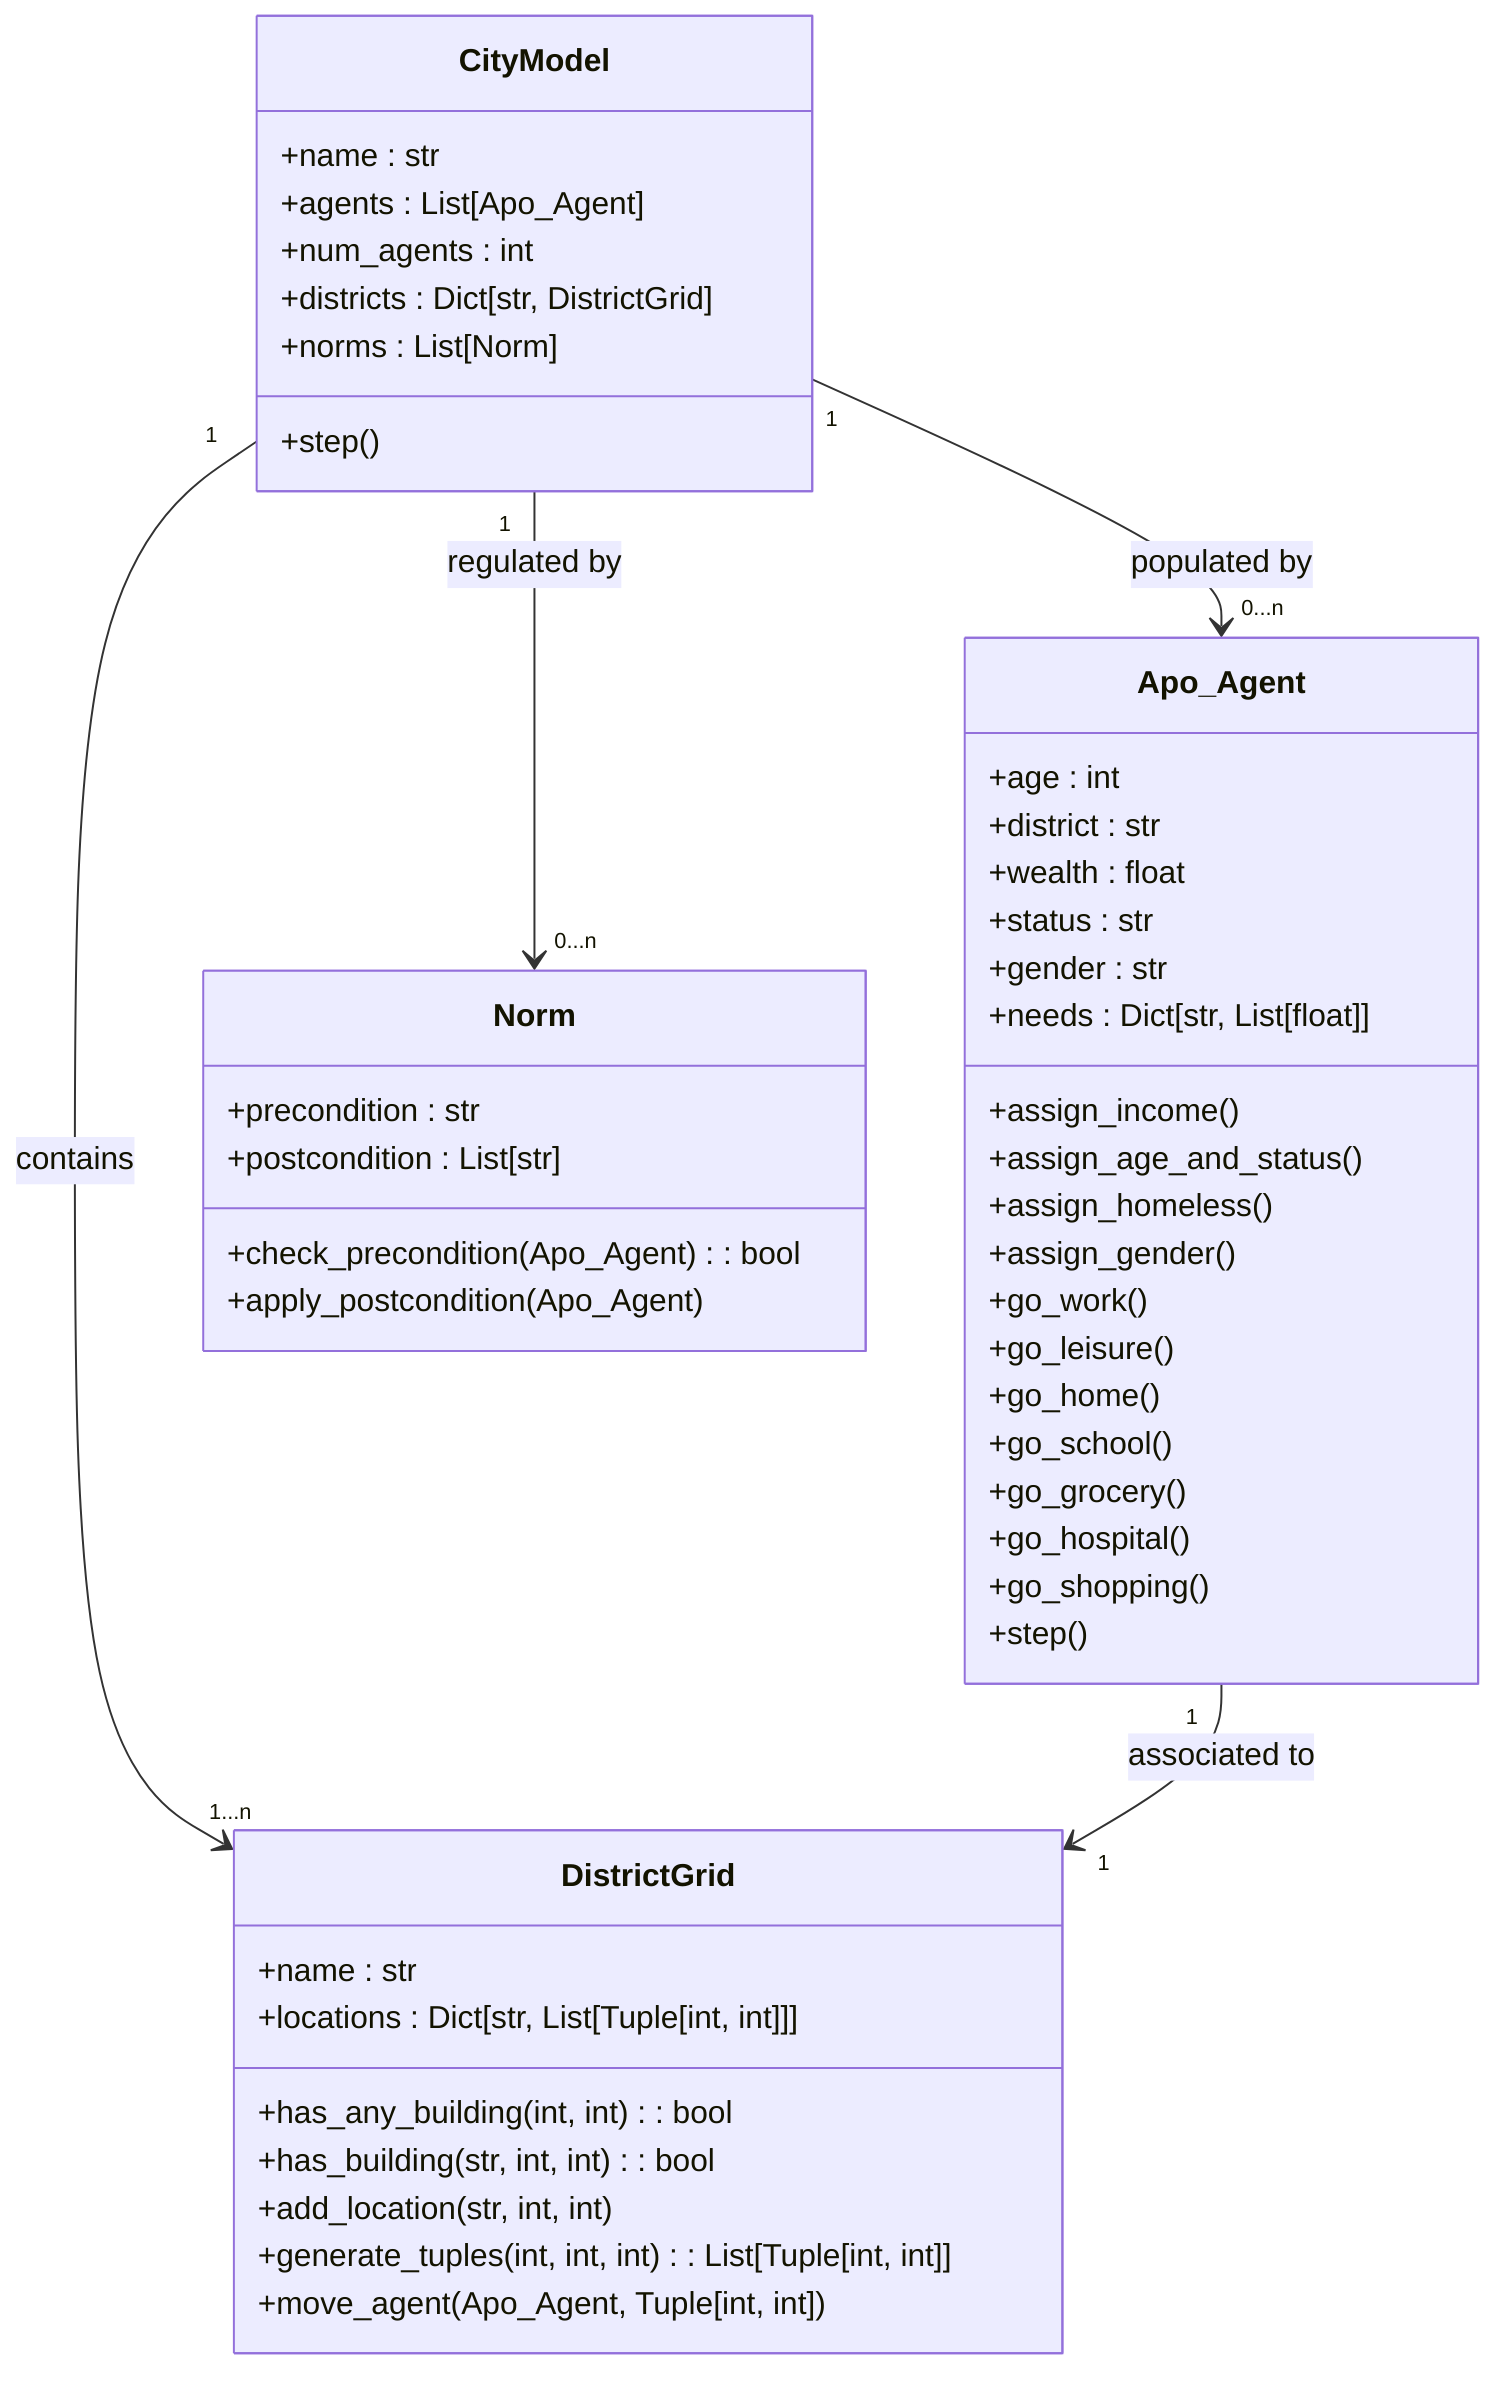 classDiagram

    class CityModel {
        +name : str
        +agents : List[Apo_Agent]
        +num_agents : int
        +districts : Dict[str, DistrictGrid]
        +norms : List[Norm]

        +step()
    }

    class DistrictGrid {
        +name : str
        +locations : Dict[str, List[Tuple[int, int]]]

        +has_any_building(int, int): bool
        +has_building(str, int, int): bool
        +add_location(str, int, int)
        +generate_tuples(int, int, int): List[Tuple[int, int]]
        +move_agent(Apo_Agent, Tuple[int, int])
    }

    class Apo_Agent {
        +age : int
        +district : str
        +wealth : float
        +status : str
        +gender : str
        +needs : Dict[str, List[float]]

        +assign_income()
        +assign_age_and_status()
        +assign_homeless()
        +assign_gender()

        +go_work()
        +go_leisure()
        +go_home()
        +go_school()
        +go_grocery()
        +go_hospital()
        +go_shopping()
        +step()
    }

    class Norm {
        +precondition : str
        +postcondition : List[str]

        +check_precondition(Apo_Agent): bool
        +apply_postcondition(Apo_Agent)
    }

    CityModel "1" --> "1...n" DistrictGrid : contains
    CityModel "1" --> "0...n" Apo_Agent : populated by
    Apo_Agent "1" --> "1" DistrictGrid : associated to
    CityModel "1" --> "0...n" Norm : regulated by